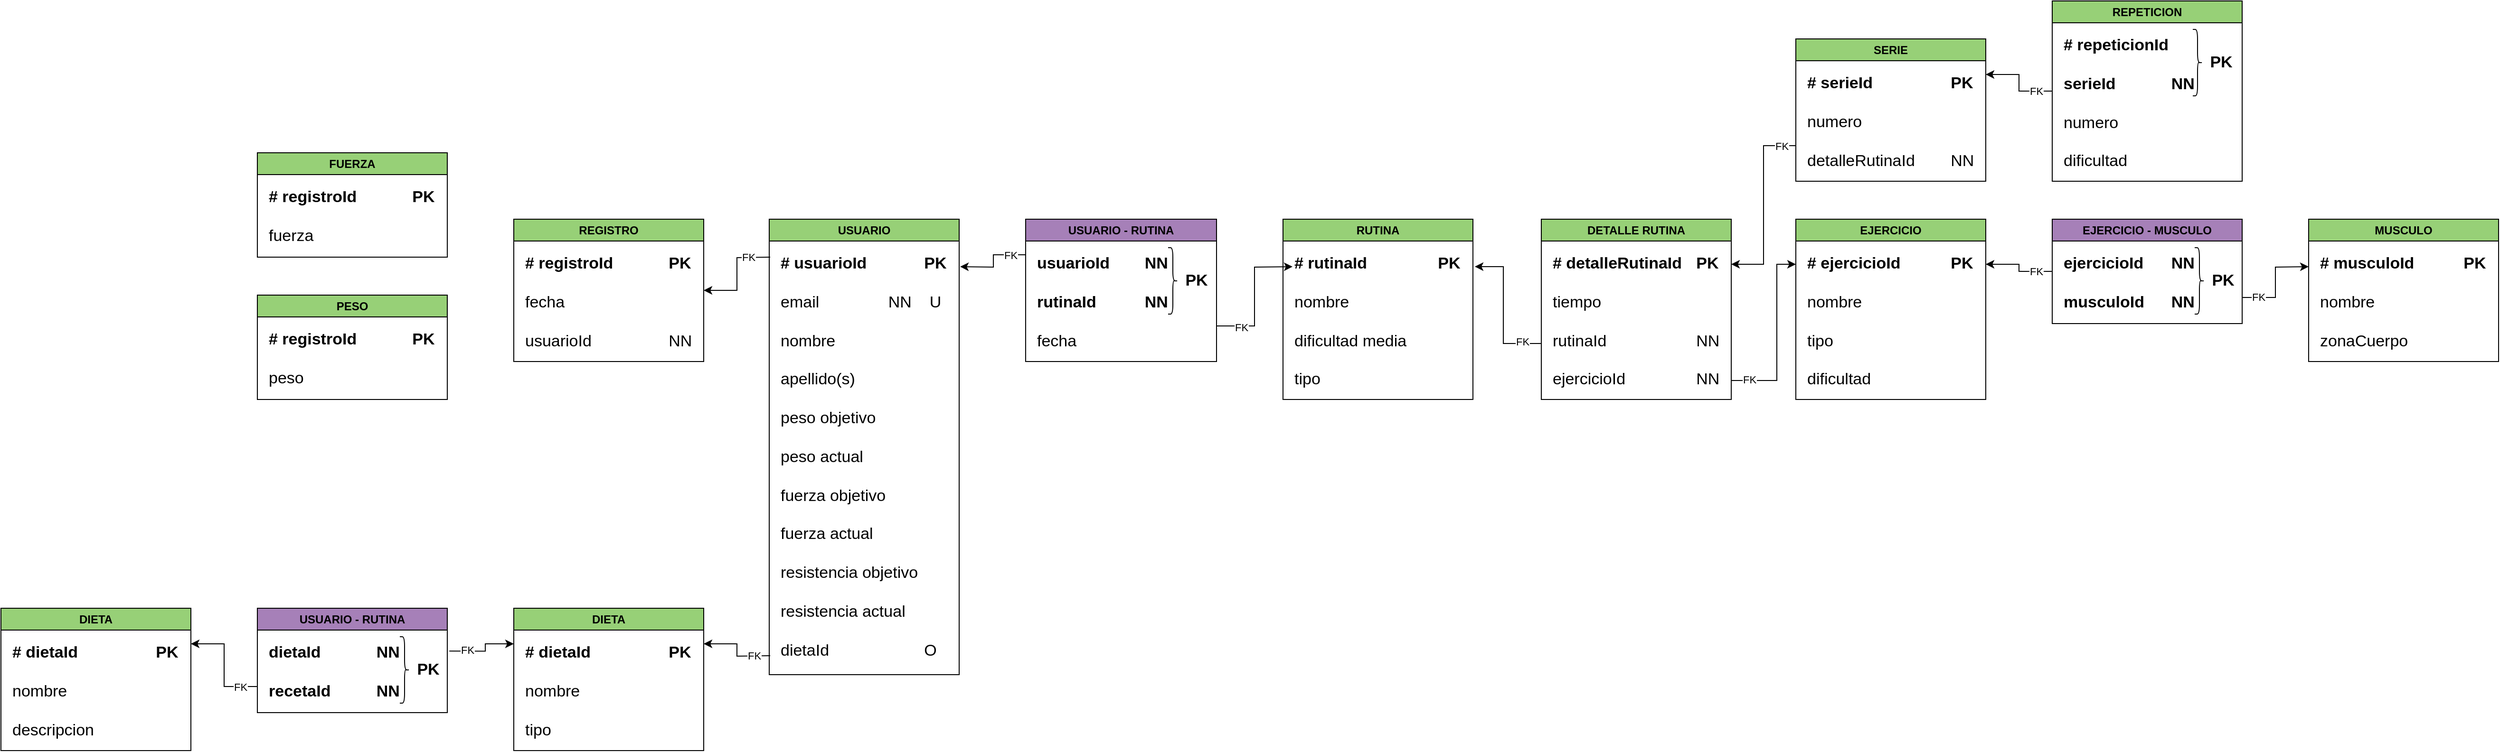 <mxfile version="22.1.11" type="github">
  <diagram name="Página-1" id="gjtRLzLxao2fpndlLqgI">
    <mxGraphModel dx="2022" dy="1784" grid="1" gridSize="10" guides="1" tooltips="1" connect="1" arrows="1" fold="1" page="1" pageScale="1" pageWidth="827" pageHeight="1169" math="0" shadow="0">
      <root>
        <mxCell id="0" />
        <mxCell id="1" parent="0" />
        <mxCell id="w3PoWwuRmh8IUbwpKN5N-68" style="edgeStyle=orthogonalEdgeStyle;rounded=0;orthogonalLoop=1;jettySize=auto;html=1;entryX=1;entryY=0.25;entryDx=0;entryDy=0;" edge="1" parent="1" target="w3PoWwuRmh8IUbwpKN5N-58">
          <mxGeometry relative="1" as="geometry">
            <mxPoint x="40" y="520" as="sourcePoint" />
          </mxGeometry>
        </mxCell>
        <mxCell id="w3PoWwuRmh8IUbwpKN5N-69" value="FK" style="edgeLabel;html=1;align=center;verticalAlign=middle;resizable=0;points=[];" vertex="1" connectable="0" parent="w3PoWwuRmh8IUbwpKN5N-68">
          <mxGeometry x="-0.59" relative="1" as="geometry">
            <mxPoint as="offset" />
          </mxGeometry>
        </mxCell>
        <mxCell id="w3PoWwuRmh8IUbwpKN5N-77" style="edgeStyle=orthogonalEdgeStyle;rounded=0;orthogonalLoop=1;jettySize=auto;html=1;entryX=1;entryY=0.5;entryDx=0;entryDy=0;" edge="1" parent="1" target="w3PoWwuRmh8IUbwpKN5N-75">
          <mxGeometry relative="1" as="geometry">
            <mxPoint x="40" y="100" as="sourcePoint" />
          </mxGeometry>
        </mxCell>
        <mxCell id="w3PoWwuRmh8IUbwpKN5N-78" value="FK" style="edgeLabel;html=1;align=center;verticalAlign=middle;resizable=0;points=[];" vertex="1" connectable="0" parent="w3PoWwuRmh8IUbwpKN5N-77">
          <mxGeometry x="-0.662" relative="1" as="geometry">
            <mxPoint x="-6" as="offset" />
          </mxGeometry>
        </mxCell>
        <mxCell id="w3PoWwuRmh8IUbwpKN5N-1" value="USUARIO" style="swimlane;whiteSpace=wrap;html=1;startSize=23;fillColor=#97D077;" vertex="1" parent="1">
          <mxGeometry x="39" y="60" width="200" height="480" as="geometry" />
        </mxCell>
        <mxCell id="w3PoWwuRmh8IUbwpKN5N-2" value="&lt;b style=&quot;font-size: 17px;&quot;&gt;# usuarioId&lt;span style=&quot;white-space: pre;&quot;&gt;&#x9;&lt;/span&gt;&lt;span style=&quot;white-space: pre;&quot;&gt;&#x9;&lt;/span&gt;PK&lt;/b&gt;&lt;br style=&quot;font-size: 17px;&quot;&gt;&lt;br style=&quot;font-size: 17px;&quot;&gt;email&lt;span style=&quot;&quot;&gt;&lt;span style=&quot;&quot;&gt;&amp;nbsp;&amp;nbsp;&lt;/span&gt;&lt;/span&gt;&lt;span style=&quot;&quot;&gt;&lt;span style=&quot;&quot;&gt;&amp;nbsp;&amp;nbsp;&amp;nbsp;&amp;nbsp;&lt;/span&gt;&lt;span style=&quot;&quot;&gt;&lt;span style=&quot;&quot;&gt;&amp;nbsp;&amp;nbsp;&amp;nbsp;&amp;nbsp;&lt;span style=&quot;white-space: pre;&quot;&gt;&#x9;&lt;/span&gt;&lt;/span&gt;&lt;/span&gt;NN&lt;span style=&quot;&quot;&gt;&lt;span style=&quot;&quot;&gt;&amp;nbsp;&amp;nbsp;&amp;nbsp;&amp;nbsp;&lt;/span&gt;&lt;/span&gt;U&lt;/span&gt;&lt;br style=&quot;font-size: 17px;&quot;&gt;&lt;br style=&quot;font-size: 17px;&quot;&gt;nombre&lt;br style=&quot;font-size: 17px;&quot;&gt;&lt;br style=&quot;font-size: 17px;&quot;&gt;apellido(s)&lt;br&gt;&lt;br&gt;peso objetivo&lt;br&gt;&lt;br&gt;peso actual&lt;br&gt;&lt;br&gt;fuerza objetivo&lt;br&gt;&lt;br&gt;fuerza actual&lt;br&gt;&lt;br&gt;resistencia objetivo&lt;br style=&quot;border-color: var(--border-color);&quot;&gt;&lt;br style=&quot;border-color: var(--border-color);&quot;&gt;resistencia actual&lt;br&gt;&lt;br&gt;dietaId&lt;span style=&quot;white-space: pre;&quot;&gt;&#x9;&lt;/span&gt;&lt;span style=&quot;white-space: pre;&quot;&gt;&#x9;&lt;/span&gt;&lt;span style=&quot;white-space: pre;&quot;&gt;&#x9;&lt;/span&gt;O" style="text;html=1;strokeColor=none;fillColor=none;align=left;verticalAlign=top;whiteSpace=wrap;rounded=0;fontSize=17;" vertex="1" parent="w3PoWwuRmh8IUbwpKN5N-1">
          <mxGeometry x="10" y="30" width="180" height="440" as="geometry" />
        </mxCell>
        <mxCell id="w3PoWwuRmh8IUbwpKN5N-3" style="edgeStyle=orthogonalEdgeStyle;rounded=0;orthogonalLoop=1;jettySize=auto;html=1;exitX=0;exitY=0.25;exitDx=0;exitDy=0;" edge="1" parent="1" source="w3PoWwuRmh8IUbwpKN5N-5">
          <mxGeometry relative="1" as="geometry">
            <mxPoint x="240" y="110" as="targetPoint" />
          </mxGeometry>
        </mxCell>
        <mxCell id="w3PoWwuRmh8IUbwpKN5N-20" value="FK" style="edgeLabel;html=1;align=center;verticalAlign=middle;resizable=0;points=[];" vertex="1" connectable="0" parent="w3PoWwuRmh8IUbwpKN5N-3">
          <mxGeometry x="-0.615" relative="1" as="geometry">
            <mxPoint as="offset" />
          </mxGeometry>
        </mxCell>
        <mxCell id="w3PoWwuRmh8IUbwpKN5N-4" style="edgeStyle=orthogonalEdgeStyle;rounded=0;orthogonalLoop=1;jettySize=auto;html=1;exitX=1;exitY=0.75;exitDx=0;exitDy=0;" edge="1" parent="1" source="w3PoWwuRmh8IUbwpKN5N-5">
          <mxGeometry relative="1" as="geometry">
            <mxPoint x="590" y="110" as="targetPoint" />
          </mxGeometry>
        </mxCell>
        <mxCell id="w3PoWwuRmh8IUbwpKN5N-21" value="FK" style="edgeLabel;html=1;align=center;verticalAlign=middle;resizable=0;points=[];" vertex="1" connectable="0" parent="w3PoWwuRmh8IUbwpKN5N-4">
          <mxGeometry x="-0.641" y="-1" relative="1" as="geometry">
            <mxPoint as="offset" />
          </mxGeometry>
        </mxCell>
        <mxCell id="w3PoWwuRmh8IUbwpKN5N-5" value="USUARIO - RUTINA" style="swimlane;whiteSpace=wrap;html=1;fillColor=#A680B8;" vertex="1" parent="1">
          <mxGeometry x="309" y="60" width="201" height="150" as="geometry" />
        </mxCell>
        <mxCell id="w3PoWwuRmh8IUbwpKN5N-6" value="&lt;div style=&quot;text-align: right;&quot;&gt;&lt;b style=&quot;background-color: initial;&quot;&gt;usuarioId&lt;span style=&quot;white-space: pre;&quot;&gt;&#x9;&lt;/span&gt;NN&lt;/b&gt;&lt;/div&gt;&lt;br style=&quot;font-size: 17px;&quot;&gt;&lt;b&gt;rutinaId&lt;/b&gt;&lt;span style=&quot;font-weight: bold; white-space: pre;&quot;&gt;&#x9;&lt;span style=&quot;white-space: pre;&quot;&gt;&#x9;&lt;/span&gt;&lt;/span&gt;&lt;b&gt;NN&lt;/b&gt;&lt;br&gt;&lt;br&gt;fecha" style="text;html=1;strokeColor=none;fillColor=none;align=left;verticalAlign=top;whiteSpace=wrap;rounded=0;fontSize=17;" vertex="1" parent="w3PoWwuRmh8IUbwpKN5N-5">
          <mxGeometry x="10" y="30" width="180" height="110" as="geometry" />
        </mxCell>
        <mxCell id="w3PoWwuRmh8IUbwpKN5N-7" value="" style="shape=curlyBracket;whiteSpace=wrap;html=1;rounded=1;flipH=1;labelPosition=right;verticalLabelPosition=middle;align=left;verticalAlign=middle;size=0.5;" vertex="1" parent="w3PoWwuRmh8IUbwpKN5N-5">
          <mxGeometry x="150" y="30" width="10" height="70" as="geometry" />
        </mxCell>
        <mxCell id="w3PoWwuRmh8IUbwpKN5N-8" value="&lt;b style=&quot;font-size: 17px;&quot;&gt;PK&lt;/b&gt;" style="text;html=1;strokeColor=none;fillColor=none;align=center;verticalAlign=middle;whiteSpace=wrap;rounded=0;fontSize=17;" vertex="1" parent="w3PoWwuRmh8IUbwpKN5N-5">
          <mxGeometry x="150" y="50" width="60" height="30" as="geometry" />
        </mxCell>
        <mxCell id="w3PoWwuRmh8IUbwpKN5N-9" value="RUTINA" style="swimlane;whiteSpace=wrap;html=1;fillColor=#97D077;" vertex="1" parent="1">
          <mxGeometry x="580" y="60" width="200" height="190" as="geometry" />
        </mxCell>
        <mxCell id="w3PoWwuRmh8IUbwpKN5N-10" value="&lt;b style=&quot;font-size: 17px;&quot;&gt;# rutinaId&lt;span style=&quot;white-space: pre;&quot;&gt;&#x9;&lt;span style=&quot;white-space: pre;&quot;&gt;&#x9;&lt;/span&gt;&lt;/span&gt;PK&lt;/b&gt;&lt;br style=&quot;font-size: 17px;&quot;&gt;&lt;br&gt;nombre&lt;br&gt;&lt;br style=&quot;font-size: 17px;&quot;&gt;dificultad media&lt;br style=&quot;font-size: 17px;&quot;&gt;&lt;br&gt;tipo" style="text;html=1;strokeColor=none;fillColor=none;align=left;verticalAlign=top;whiteSpace=wrap;rounded=0;fontSize=17;" vertex="1" parent="w3PoWwuRmh8IUbwpKN5N-9">
          <mxGeometry x="10" y="30" width="180" height="150" as="geometry" />
        </mxCell>
        <mxCell id="w3PoWwuRmh8IUbwpKN5N-25" style="edgeStyle=orthogonalEdgeStyle;rounded=0;orthogonalLoop=1;jettySize=auto;html=1;" edge="1" parent="1">
          <mxGeometry relative="1" as="geometry">
            <mxPoint x="852" y="190" as="sourcePoint" />
            <mxPoint x="782" y="110" as="targetPoint" />
            <Array as="points">
              <mxPoint x="852" y="191" />
              <mxPoint x="812" y="191" />
              <mxPoint x="812" y="110" />
            </Array>
          </mxGeometry>
        </mxCell>
        <mxCell id="w3PoWwuRmh8IUbwpKN5N-26" value="FK" style="edgeLabel;html=1;align=center;verticalAlign=middle;resizable=0;points=[];" vertex="1" connectable="0" parent="w3PoWwuRmh8IUbwpKN5N-25">
          <mxGeometry x="-0.724" y="-2" relative="1" as="geometry">
            <mxPoint as="offset" />
          </mxGeometry>
        </mxCell>
        <mxCell id="w3PoWwuRmh8IUbwpKN5N-30" style="edgeStyle=orthogonalEdgeStyle;rounded=0;orthogonalLoop=1;jettySize=auto;html=1;entryX=0;entryY=0.25;entryDx=0;entryDy=0;" edge="1" parent="1" target="w3PoWwuRmh8IUbwpKN5N-27">
          <mxGeometry relative="1" as="geometry">
            <mxPoint x="1052" y="230" as="sourcePoint" />
            <mxPoint x="1110" y="100" as="targetPoint" />
            <Array as="points">
              <mxPoint x="1100" y="230" />
              <mxPoint x="1100" y="108" />
            </Array>
          </mxGeometry>
        </mxCell>
        <mxCell id="w3PoWwuRmh8IUbwpKN5N-31" value="FK" style="edgeLabel;html=1;align=center;verticalAlign=middle;resizable=0;points=[];" vertex="1" connectable="0" parent="w3PoWwuRmh8IUbwpKN5N-30">
          <mxGeometry x="-0.814" y="1" relative="1" as="geometry">
            <mxPoint x="1" as="offset" />
          </mxGeometry>
        </mxCell>
        <mxCell id="w3PoWwuRmh8IUbwpKN5N-15" value="DETALLE RUTINA" style="swimlane;whiteSpace=wrap;html=1;fillColor=#97D077;" vertex="1" parent="1">
          <mxGeometry x="852" y="60" width="200" height="190" as="geometry" />
        </mxCell>
        <mxCell id="w3PoWwuRmh8IUbwpKN5N-16" value="&lt;b style=&quot;font-size: 17px;&quot;&gt;# detalleRutinaId&lt;span style=&quot;white-space: pre;&quot;&gt;&lt;span style=&quot;white-space: pre;&quot;&gt;&#x9;&lt;/span&gt;&lt;/span&gt;PK&lt;/b&gt;&lt;br style=&quot;font-size: 17px;&quot;&gt;&lt;br&gt;tiempo&lt;br&gt;&lt;br style=&quot;font-size: 17px;&quot;&gt;rutinaId&lt;span style=&quot;white-space: pre;&quot;&gt;&#x9;&lt;span style=&quot;white-space: pre;&quot;&gt;&#x9;&lt;/span&gt;&lt;/span&gt;&lt;span style=&quot;white-space: pre;&quot;&gt;&#x9;&lt;/span&gt;NN&lt;br&gt;&lt;br&gt;ejercicioId&lt;span style=&quot;white-space: pre;&quot;&gt;&#x9;&lt;/span&gt;&lt;span style=&quot;white-space: pre;&quot;&gt;&#x9;&lt;/span&gt;NN" style="text;html=1;strokeColor=none;fillColor=none;align=left;verticalAlign=top;whiteSpace=wrap;rounded=0;fontSize=17;" vertex="1" parent="w3PoWwuRmh8IUbwpKN5N-15">
          <mxGeometry x="10" y="30" width="180" height="150" as="geometry" />
        </mxCell>
        <mxCell id="w3PoWwuRmh8IUbwpKN5N-27" value="EJERCICIO" style="swimlane;whiteSpace=wrap;html=1;fillColor=#97D077;" vertex="1" parent="1">
          <mxGeometry x="1120" y="60" width="200" height="190" as="geometry" />
        </mxCell>
        <mxCell id="w3PoWwuRmh8IUbwpKN5N-28" value="&lt;b style=&quot;font-size: 17px;&quot;&gt;# ejercicioId&lt;span style=&quot;white-space: pre;&quot;&gt;&lt;span style=&quot;white-space: pre;&quot;&gt;&#x9;&lt;span style=&quot;white-space: pre;&quot;&gt;&#x9;&lt;/span&gt;&lt;/span&gt;&lt;/span&gt;PK&lt;/b&gt;&lt;br style=&quot;font-size: 17px;&quot;&gt;&lt;br&gt;nombre&lt;br&gt;&lt;br style=&quot;font-size: 17px;&quot;&gt;tipo&lt;br&gt;&lt;br&gt;dificultad" style="text;html=1;strokeColor=none;fillColor=none;align=left;verticalAlign=top;whiteSpace=wrap;rounded=0;fontSize=17;" vertex="1" parent="w3PoWwuRmh8IUbwpKN5N-27">
          <mxGeometry x="10" y="30" width="180" height="150" as="geometry" />
        </mxCell>
        <mxCell id="w3PoWwuRmh8IUbwpKN5N-32" value="MUSCULO" style="swimlane;whiteSpace=wrap;html=1;fillColor=#97D077;" vertex="1" parent="1">
          <mxGeometry x="1660" y="60" width="200" height="150" as="geometry" />
        </mxCell>
        <mxCell id="w3PoWwuRmh8IUbwpKN5N-33" value="&lt;b style=&quot;font-size: 17px;&quot;&gt;# musculoId&lt;span style=&quot;white-space: pre;&quot;&gt;&lt;span style=&quot;white-space: pre;&quot;&gt;&#x9;&lt;span style=&quot;white-space: pre;&quot;&gt;&#x9;&lt;/span&gt;&lt;/span&gt;&lt;/span&gt;PK&lt;/b&gt;&lt;br style=&quot;font-size: 17px;&quot;&gt;&lt;br&gt;nombre&lt;br&gt;&lt;br style=&quot;font-size: 17px;&quot;&gt;zonaCuerpo" style="text;html=1;strokeColor=none;fillColor=none;align=left;verticalAlign=top;whiteSpace=wrap;rounded=0;fontSize=17;" vertex="1" parent="w3PoWwuRmh8IUbwpKN5N-32">
          <mxGeometry x="10" y="30" width="180" height="110" as="geometry" />
        </mxCell>
        <mxCell id="w3PoWwuRmh8IUbwpKN5N-39" style="edgeStyle=orthogonalEdgeStyle;rounded=0;orthogonalLoop=1;jettySize=auto;html=1;exitX=0;exitY=0.5;exitDx=0;exitDy=0;entryX=1;entryY=0.25;entryDx=0;entryDy=0;" edge="1" parent="1" source="w3PoWwuRmh8IUbwpKN5N-34" target="w3PoWwuRmh8IUbwpKN5N-27">
          <mxGeometry relative="1" as="geometry" />
        </mxCell>
        <mxCell id="w3PoWwuRmh8IUbwpKN5N-40" value="FK" style="edgeLabel;html=1;align=center;verticalAlign=middle;resizable=0;points=[];" vertex="1" connectable="0" parent="w3PoWwuRmh8IUbwpKN5N-39">
          <mxGeometry x="-0.554" relative="1" as="geometry">
            <mxPoint as="offset" />
          </mxGeometry>
        </mxCell>
        <mxCell id="w3PoWwuRmh8IUbwpKN5N-41" style="edgeStyle=orthogonalEdgeStyle;rounded=0;orthogonalLoop=1;jettySize=auto;html=1;exitX=1;exitY=0.75;exitDx=0;exitDy=0;" edge="1" parent="1" source="w3PoWwuRmh8IUbwpKN5N-34">
          <mxGeometry relative="1" as="geometry">
            <mxPoint x="1660" y="110" as="targetPoint" />
          </mxGeometry>
        </mxCell>
        <mxCell id="w3PoWwuRmh8IUbwpKN5N-42" value="FK" style="edgeLabel;html=1;align=center;verticalAlign=middle;resizable=0;points=[];" vertex="1" connectable="0" parent="w3PoWwuRmh8IUbwpKN5N-41">
          <mxGeometry x="-0.672" y="1" relative="1" as="geometry">
            <mxPoint as="offset" />
          </mxGeometry>
        </mxCell>
        <mxCell id="w3PoWwuRmh8IUbwpKN5N-34" value="EJERCICIO - MUSCULO" style="swimlane;whiteSpace=wrap;html=1;fillColor=#A680B8;" vertex="1" parent="1">
          <mxGeometry x="1390" y="60" width="200" height="110" as="geometry" />
        </mxCell>
        <mxCell id="w3PoWwuRmh8IUbwpKN5N-35" value="&lt;div style=&quot;&quot;&gt;&lt;b style=&quot;background-color: initial;&quot;&gt;ejercicioId &lt;span style=&quot;white-space: pre;&quot;&gt;&#x9;&lt;/span&gt;NN&lt;/b&gt;&lt;/div&gt;&lt;br style=&quot;font-size: 17px;&quot;&gt;&lt;b&gt;musculoId&lt;span style=&quot;white-space: pre;&quot;&gt;&lt;span style=&quot;white-space: pre;&quot;&gt;&#x9;&lt;/span&gt;&lt;/span&gt;NN&lt;/b&gt;" style="text;html=1;strokeColor=none;fillColor=none;align=left;verticalAlign=top;whiteSpace=wrap;rounded=0;fontSize=17;" vertex="1" parent="w3PoWwuRmh8IUbwpKN5N-34">
          <mxGeometry x="10" y="30" width="180" height="70" as="geometry" />
        </mxCell>
        <mxCell id="w3PoWwuRmh8IUbwpKN5N-36" value="" style="shape=curlyBracket;whiteSpace=wrap;html=1;rounded=1;flipH=1;labelPosition=right;verticalLabelPosition=middle;align=left;verticalAlign=middle;size=0.5;" vertex="1" parent="w3PoWwuRmh8IUbwpKN5N-34">
          <mxGeometry x="150" y="30" width="10" height="70" as="geometry" />
        </mxCell>
        <mxCell id="w3PoWwuRmh8IUbwpKN5N-37" value="&lt;b style=&quot;font-size: 17px;&quot;&gt;PK&lt;/b&gt;" style="text;html=1;strokeColor=none;fillColor=none;align=center;verticalAlign=middle;whiteSpace=wrap;rounded=0;fontSize=17;" vertex="1" parent="w3PoWwuRmh8IUbwpKN5N-34">
          <mxGeometry x="150" y="50" width="60" height="30" as="geometry" />
        </mxCell>
        <mxCell id="w3PoWwuRmh8IUbwpKN5N-56" style="edgeStyle=orthogonalEdgeStyle;rounded=0;orthogonalLoop=1;jettySize=auto;html=1;exitX=0;exitY=0.75;exitDx=0;exitDy=0;entryX=1;entryY=0.25;entryDx=0;entryDy=0;" edge="1" parent="1" source="w3PoWwuRmh8IUbwpKN5N-44" target="w3PoWwuRmh8IUbwpKN5N-15">
          <mxGeometry relative="1" as="geometry" />
        </mxCell>
        <mxCell id="w3PoWwuRmh8IUbwpKN5N-57" value="FK" style="edgeLabel;html=1;align=center;verticalAlign=middle;resizable=0;points=[];" vertex="1" connectable="0" parent="w3PoWwuRmh8IUbwpKN5N-56">
          <mxGeometry x="-0.837" relative="1" as="geometry">
            <mxPoint as="offset" />
          </mxGeometry>
        </mxCell>
        <mxCell id="w3PoWwuRmh8IUbwpKN5N-44" value="SERIE" style="swimlane;whiteSpace=wrap;html=1;fillColor=#97D077;" vertex="1" parent="1">
          <mxGeometry x="1120" y="-130" width="200" height="150" as="geometry" />
        </mxCell>
        <mxCell id="w3PoWwuRmh8IUbwpKN5N-45" value="&lt;b style=&quot;font-size: 17px;&quot;&gt;# serieId&lt;span style=&quot;white-space: pre;&quot;&gt;&lt;span style=&quot;white-space: pre;&quot;&gt;&#x9;&lt;span style=&quot;white-space: pre;&quot;&gt;&#x9;&lt;span style=&quot;white-space: pre;&quot;&gt;&#x9;&lt;/span&gt;&lt;/span&gt;&lt;/span&gt;&lt;/span&gt;PK&lt;/b&gt;&lt;br style=&quot;font-size: 17px;&quot;&gt;&lt;br&gt;numero&lt;br&gt;&lt;br&gt;detalleRutinaId&lt;span style=&quot;white-space: pre;&quot;&gt;&#x9;&lt;/span&gt;NN" style="text;html=1;strokeColor=none;fillColor=none;align=left;verticalAlign=top;whiteSpace=wrap;rounded=0;fontSize=17;" vertex="1" parent="w3PoWwuRmh8IUbwpKN5N-44">
          <mxGeometry x="10" y="30" width="180" height="110" as="geometry" />
        </mxCell>
        <mxCell id="w3PoWwuRmh8IUbwpKN5N-51" style="edgeStyle=orthogonalEdgeStyle;rounded=0;orthogonalLoop=1;jettySize=auto;html=1;exitX=0;exitY=0.5;exitDx=0;exitDy=0;entryX=1;entryY=0.25;entryDx=0;entryDy=0;" edge="1" parent="1" source="w3PoWwuRmh8IUbwpKN5N-46" target="w3PoWwuRmh8IUbwpKN5N-44">
          <mxGeometry relative="1" as="geometry" />
        </mxCell>
        <mxCell id="w3PoWwuRmh8IUbwpKN5N-52" value="FK" style="edgeLabel;html=1;align=center;verticalAlign=middle;resizable=0;points=[];" vertex="1" connectable="0" parent="w3PoWwuRmh8IUbwpKN5N-51">
          <mxGeometry x="-0.611" relative="1" as="geometry">
            <mxPoint as="offset" />
          </mxGeometry>
        </mxCell>
        <mxCell id="w3PoWwuRmh8IUbwpKN5N-46" value="REPETICION" style="swimlane;whiteSpace=wrap;html=1;fillColor=#97D077;" vertex="1" parent="1">
          <mxGeometry x="1390" y="-170" width="200" height="190" as="geometry" />
        </mxCell>
        <mxCell id="w3PoWwuRmh8IUbwpKN5N-47" value="&lt;b style=&quot;font-size: 17px;&quot;&gt;# repeticionId&lt;span style=&quot;white-space: pre;&quot;&gt;&lt;span style=&quot;white-space: pre;&quot;&gt;&#x9;&lt;span style=&quot;white-space: pre;&quot;&gt;&#x9;&lt;/span&gt;&lt;/span&gt;&lt;/span&gt;&lt;/b&gt;&lt;br style=&quot;font-size: 17px;&quot;&gt;&lt;br&gt;&lt;b&gt;serieId&lt;span style=&quot;white-space: pre;&quot;&gt;&#x9;&lt;/span&gt;&lt;span style=&quot;white-space: pre;&quot;&gt;&#x9;&lt;/span&gt;NN&lt;/b&gt;&lt;br&gt;&lt;br&gt;&lt;span style=&quot;white-space: pre;&quot;&gt;numero&lt;br&gt;&lt;/span&gt;&lt;br&gt;dificultad&lt;span style=&quot;font-weight: bold; white-space: pre;&quot;&gt;&#x9;&lt;/span&gt;&lt;br&gt;" style="text;html=1;strokeColor=none;fillColor=none;align=left;verticalAlign=top;whiteSpace=wrap;rounded=0;fontSize=17;" vertex="1" parent="w3PoWwuRmh8IUbwpKN5N-46">
          <mxGeometry x="10" y="30" width="180" height="150" as="geometry" />
        </mxCell>
        <mxCell id="w3PoWwuRmh8IUbwpKN5N-48" value="" style="shape=curlyBracket;whiteSpace=wrap;html=1;rounded=1;flipH=1;labelPosition=right;verticalLabelPosition=middle;align=left;verticalAlign=middle;size=0.5;" vertex="1" parent="w3PoWwuRmh8IUbwpKN5N-46">
          <mxGeometry x="148" y="30" width="10" height="70" as="geometry" />
        </mxCell>
        <mxCell id="w3PoWwuRmh8IUbwpKN5N-49" value="&lt;b style=&quot;font-size: 17px;&quot;&gt;PK&lt;/b&gt;" style="text;html=1;strokeColor=none;fillColor=none;align=center;verticalAlign=middle;whiteSpace=wrap;rounded=0;fontSize=17;" vertex="1" parent="w3PoWwuRmh8IUbwpKN5N-46">
          <mxGeometry x="148" y="50" width="60" height="30" as="geometry" />
        </mxCell>
        <mxCell id="w3PoWwuRmh8IUbwpKN5N-58" value="DIETA" style="swimlane;whiteSpace=wrap;html=1;fillColor=#97D077;" vertex="1" parent="1">
          <mxGeometry x="-230" y="470" width="200" height="150" as="geometry" />
        </mxCell>
        <mxCell id="w3PoWwuRmh8IUbwpKN5N-59" value="&lt;b style=&quot;font-size: 17px;&quot;&gt;# dietaId&lt;span style=&quot;white-space: pre;&quot;&gt;&#x9;&lt;span style=&quot;white-space: pre;&quot;&gt;&#x9;&lt;span style=&quot;white-space: pre;&quot;&gt;&#x9;&lt;/span&gt;&lt;/span&gt;&lt;/span&gt;PK&lt;/b&gt;&lt;br style=&quot;font-size: 17px;&quot;&gt;&lt;br&gt;nombre&lt;br&gt;&lt;br&gt;tipo" style="text;html=1;strokeColor=none;fillColor=none;align=left;verticalAlign=top;whiteSpace=wrap;rounded=0;fontSize=17;" vertex="1" parent="w3PoWwuRmh8IUbwpKN5N-58">
          <mxGeometry x="10" y="30" width="180" height="110" as="geometry" />
        </mxCell>
        <mxCell id="w3PoWwuRmh8IUbwpKN5N-70" style="edgeStyle=orthogonalEdgeStyle;rounded=0;orthogonalLoop=1;jettySize=auto;html=1;entryX=0;entryY=0.25;entryDx=0;entryDy=0;exitX=0.869;exitY=-0.161;exitDx=0;exitDy=0;exitPerimeter=0;" edge="1" parent="1" source="w3PoWwuRmh8IUbwpKN5N-65" target="w3PoWwuRmh8IUbwpKN5N-58">
          <mxGeometry relative="1" as="geometry">
            <mxPoint x="-300" y="510" as="sourcePoint" />
          </mxGeometry>
        </mxCell>
        <mxCell id="w3PoWwuRmh8IUbwpKN5N-72" value="FK" style="edgeLabel;html=1;align=center;verticalAlign=middle;resizable=0;points=[];" vertex="1" connectable="0" parent="w3PoWwuRmh8IUbwpKN5N-70">
          <mxGeometry x="-0.492" y="1" relative="1" as="geometry">
            <mxPoint as="offset" />
          </mxGeometry>
        </mxCell>
        <mxCell id="w3PoWwuRmh8IUbwpKN5N-73" style="edgeStyle=orthogonalEdgeStyle;rounded=0;orthogonalLoop=1;jettySize=auto;html=1;exitX=0;exitY=0.75;exitDx=0;exitDy=0;entryX=1;entryY=0.25;entryDx=0;entryDy=0;" edge="1" parent="1" source="w3PoWwuRmh8IUbwpKN5N-62" target="w3PoWwuRmh8IUbwpKN5N-66">
          <mxGeometry relative="1" as="geometry" />
        </mxCell>
        <mxCell id="w3PoWwuRmh8IUbwpKN5N-74" value="FK" style="edgeLabel;html=1;align=center;verticalAlign=middle;resizable=0;points=[];" vertex="1" connectable="0" parent="w3PoWwuRmh8IUbwpKN5N-73">
          <mxGeometry x="-0.69" relative="1" as="geometry">
            <mxPoint as="offset" />
          </mxGeometry>
        </mxCell>
        <mxCell id="w3PoWwuRmh8IUbwpKN5N-62" value="USUARIO - RUTINA" style="swimlane;whiteSpace=wrap;html=1;fillColor=#A680B8;" vertex="1" parent="1">
          <mxGeometry x="-500" y="470" width="200" height="110" as="geometry" />
        </mxCell>
        <mxCell id="w3PoWwuRmh8IUbwpKN5N-63" value="&lt;div style=&quot;text-align: right;&quot;&gt;&lt;b style=&quot;background-color: initial;&quot;&gt;dietaId&lt;span style=&quot;white-space: pre;&quot;&gt;&#x9;&lt;/span&gt;&lt;span style=&quot;white-space: pre;&quot;&gt;&#x9;&lt;/span&gt;NN&lt;/b&gt;&lt;/div&gt;&lt;br style=&quot;font-size: 17px;&quot;&gt;&lt;b&gt;recetaId&lt;/b&gt;&lt;span style=&quot;font-weight: bold; white-space: pre;&quot;&gt;&#x9;&lt;span style=&quot;white-space: pre;&quot;&gt;&#x9;&lt;/span&gt;&lt;/span&gt;&lt;b&gt;NN&lt;/b&gt;" style="text;html=1;strokeColor=none;fillColor=none;align=left;verticalAlign=top;whiteSpace=wrap;rounded=0;fontSize=17;" vertex="1" parent="w3PoWwuRmh8IUbwpKN5N-62">
          <mxGeometry x="10" y="30" width="180" height="70" as="geometry" />
        </mxCell>
        <mxCell id="w3PoWwuRmh8IUbwpKN5N-64" value="" style="shape=curlyBracket;whiteSpace=wrap;html=1;rounded=1;flipH=1;labelPosition=right;verticalLabelPosition=middle;align=left;verticalAlign=middle;size=0.5;" vertex="1" parent="w3PoWwuRmh8IUbwpKN5N-62">
          <mxGeometry x="150" y="30" width="10" height="70" as="geometry" />
        </mxCell>
        <mxCell id="w3PoWwuRmh8IUbwpKN5N-65" value="&lt;b style=&quot;font-size: 17px;&quot;&gt;PK&lt;/b&gt;" style="text;html=1;strokeColor=none;fillColor=none;align=center;verticalAlign=middle;whiteSpace=wrap;rounded=0;fontSize=17;" vertex="1" parent="w3PoWwuRmh8IUbwpKN5N-62">
          <mxGeometry x="150" y="50" width="60" height="30" as="geometry" />
        </mxCell>
        <mxCell id="w3PoWwuRmh8IUbwpKN5N-66" value="DIETA" style="swimlane;whiteSpace=wrap;html=1;fillColor=#97D077;" vertex="1" parent="1">
          <mxGeometry x="-770" y="470" width="200" height="150" as="geometry" />
        </mxCell>
        <mxCell id="w3PoWwuRmh8IUbwpKN5N-67" value="&lt;b style=&quot;font-size: 17px;&quot;&gt;# dietaId&lt;span style=&quot;white-space: pre;&quot;&gt;&#x9;&lt;span style=&quot;white-space: pre;&quot;&gt;&#x9;&lt;span style=&quot;white-space: pre;&quot;&gt;&#x9;&lt;/span&gt;&lt;/span&gt;&lt;/span&gt;PK&lt;/b&gt;&lt;br style=&quot;font-size: 17px;&quot;&gt;&lt;br&gt;nombre&lt;br&gt;&lt;br&gt;descripcion" style="text;html=1;strokeColor=none;fillColor=none;align=left;verticalAlign=top;whiteSpace=wrap;rounded=0;fontSize=17;" vertex="1" parent="w3PoWwuRmh8IUbwpKN5N-66">
          <mxGeometry x="10" y="30" width="180" height="110" as="geometry" />
        </mxCell>
        <mxCell id="w3PoWwuRmh8IUbwpKN5N-75" value="REGISTRO" style="swimlane;whiteSpace=wrap;html=1;fillColor=#97D077;" vertex="1" parent="1">
          <mxGeometry x="-230" y="60" width="200" height="150" as="geometry" />
        </mxCell>
        <mxCell id="w3PoWwuRmh8IUbwpKN5N-76" value="&lt;b style=&quot;font-size: 17px;&quot;&gt;# registroId&lt;span style=&quot;white-space: pre;&quot;&gt;&lt;span style=&quot;white-space: pre;&quot;&gt;&lt;span style=&quot;white-space: pre;&quot;&gt;&#x9;&lt;span style=&quot;white-space: pre;&quot;&gt;&#x9;&lt;/span&gt;&lt;/span&gt;&lt;/span&gt;&lt;/span&gt;PK&lt;/b&gt;&lt;br&gt;&lt;br&gt;fecha&lt;br&gt;&lt;br&gt;usuarioId&lt;span style=&quot;white-space: pre;&quot;&gt;&#x9;&lt;/span&gt;&lt;span style=&quot;white-space: pre;&quot;&gt;&#x9;&lt;/span&gt;&lt;span style=&quot;white-space: pre;&quot;&gt;&#x9;&lt;/span&gt;NN" style="text;html=1;strokeColor=none;fillColor=none;align=left;verticalAlign=top;whiteSpace=wrap;rounded=0;fontSize=17;" vertex="1" parent="w3PoWwuRmh8IUbwpKN5N-75">
          <mxGeometry x="10" y="30" width="180" height="110" as="geometry" />
        </mxCell>
        <mxCell id="w3PoWwuRmh8IUbwpKN5N-79" value="PESO" style="swimlane;whiteSpace=wrap;html=1;fillColor=#97D077;" vertex="1" parent="1">
          <mxGeometry x="-500" y="140" width="200" height="110" as="geometry" />
        </mxCell>
        <mxCell id="w3PoWwuRmh8IUbwpKN5N-80" value="&lt;b style=&quot;font-size: 17px;&quot;&gt;# registroId&lt;span style=&quot;white-space: pre;&quot;&gt;&#x9;&lt;span style=&quot;white-space: pre;&quot;&gt;&lt;span style=&quot;white-space: pre;&quot;&gt;&#x9;&lt;/span&gt;&lt;/span&gt;&lt;/span&gt;PK&lt;/b&gt;&lt;br style=&quot;font-size: 17px;&quot;&gt;&lt;br&gt;peso" style="text;html=1;strokeColor=none;fillColor=none;align=left;verticalAlign=top;whiteSpace=wrap;rounded=0;fontSize=17;" vertex="1" parent="w3PoWwuRmh8IUbwpKN5N-79">
          <mxGeometry x="10" y="30" width="180" height="70" as="geometry" />
        </mxCell>
        <mxCell id="w3PoWwuRmh8IUbwpKN5N-81" value="FUERZA" style="swimlane;whiteSpace=wrap;html=1;fillColor=#97D077;" vertex="1" parent="1">
          <mxGeometry x="-500" y="-10" width="200" height="110" as="geometry" />
        </mxCell>
        <mxCell id="w3PoWwuRmh8IUbwpKN5N-82" value="&lt;b style=&quot;font-size: 17px;&quot;&gt;# registroId&lt;span style=&quot;white-space: pre;&quot;&gt;&#x9;&lt;span style=&quot;white-space: pre;&quot;&gt;&lt;span style=&quot;white-space: pre;&quot;&gt;&#x9;&lt;/span&gt;&lt;/span&gt;&lt;/span&gt;PK&lt;/b&gt;&lt;br style=&quot;font-size: 17px;&quot;&gt;&lt;br&gt;fuerza" style="text;html=1;strokeColor=none;fillColor=none;align=left;verticalAlign=top;whiteSpace=wrap;rounded=0;fontSize=17;" vertex="1" parent="w3PoWwuRmh8IUbwpKN5N-81">
          <mxGeometry x="10" y="30" width="180" height="70" as="geometry" />
        </mxCell>
      </root>
    </mxGraphModel>
  </diagram>
</mxfile>
